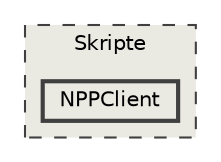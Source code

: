 digraph "C:/playground/Unity/Softwareprojekt_VR-Reaktor-Leitwarte/Assets/Skripte/NPPClient"
{
 // LATEX_PDF_SIZE
  bgcolor="transparent";
  edge [fontname=Helvetica,fontsize=10,labelfontname=Helvetica,labelfontsize=10];
  node [fontname=Helvetica,fontsize=10,shape=box,height=0.2,width=0.4];
  compound=true
  subgraph clusterdir_28c6b7030ec821152646e8883fcf3bdd {
    graph [ bgcolor="#ebeae2", pencolor="grey25", label="Skripte", fontname=Helvetica,fontsize=10 style="filled,dashed", URL="dir_28c6b7030ec821152646e8883fcf3bdd.html",tooltip=""]
  dir_f43ca78807a11fb05ad6277d5f21ac93 [label="NPPClient", fillcolor="#ebeae2", color="grey25", style="filled,bold", URL="dir_f43ca78807a11fb05ad6277d5f21ac93.html",tooltip=""];
  }
}
